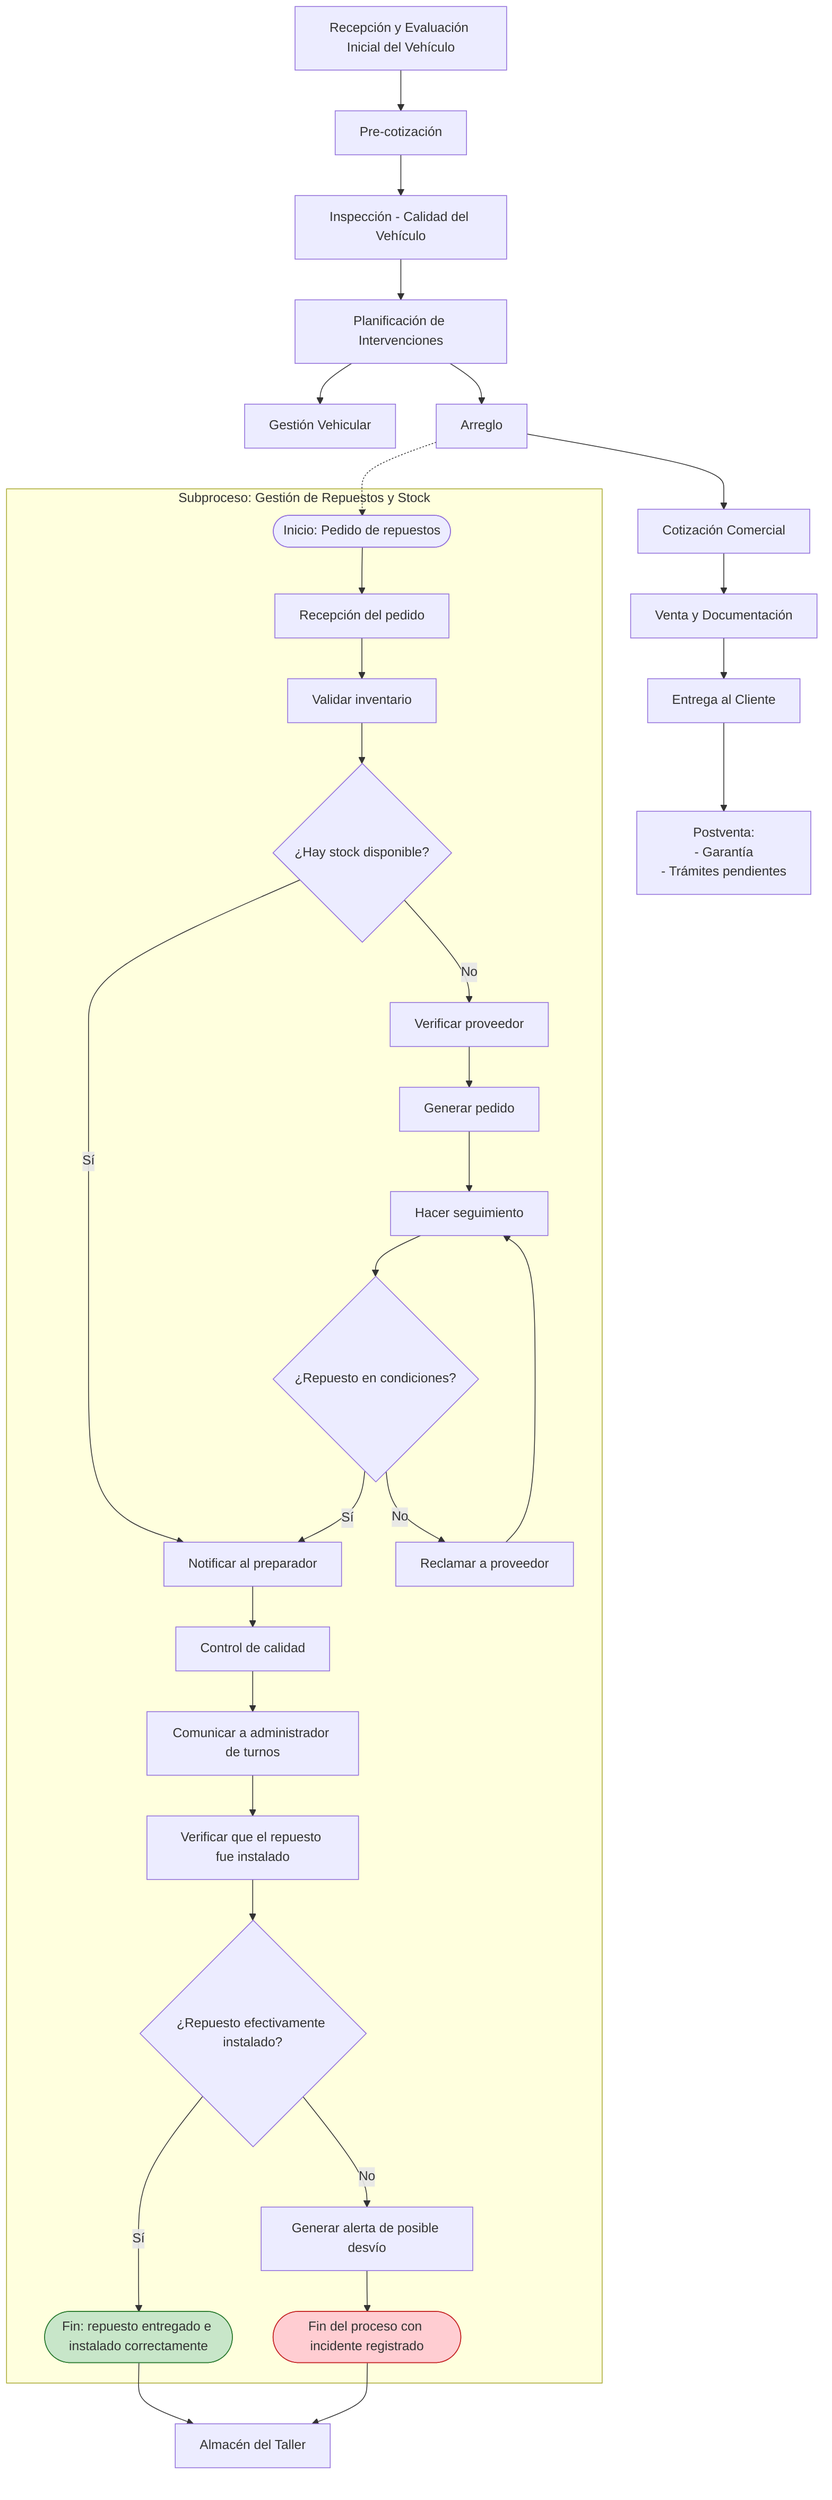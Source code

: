 flowchart TD
  %% Definición de estilos
  classDef fin_exito fill:#c8e6c9,stroke:#2e7d32;
  classDef fin_error fill:#ffcdd2,stroke:#c62828;

  %% Mapa de procesos central
  REC["Recepción y Evaluación Inicial del Vehículo"]
  PRE["Pre-cotización"]
  CAL1["Inspección - Calidad del Vehículo"]
  PLAN["Planificación de Intervenciones"]
  GEST["Gestión Vehicular"]
  TALLER["Arreglo"]
  COT["Cotización Comercial"]
  VTA["Venta y Documentación"]
  ENT["Entrega al Cliente"]
  POSV["Postventa:<br/>- Garantía<br/>- Trámites pendientes"]
  ALM["Almacén del Taller"]

  REC --> PRE --> CAL1 --> PLAN
  PLAN --> GEST
  PLAN --> TALLER
  TALLER --> COT --> VTA --> ENT --> POSV

  %% Subproceso: Gestión de Repuestos y Stock
  TALLER -.-> RREP_START

  subgraph RREP["Subproceso: Gestión de Repuestos y Stock"]
    RREP_START(["Inicio: Pedido de repuestos"])
    RREP_START --> recep["Recepción del pedido"]
    recep --> validaInv["Validar inventario"]
    validaInv --> hayStock{"¿Hay stock disponible?"}

    hayStock -- Sí --> notificaPrep["Notificar al preparador"]
    notificaPrep --> controlCalidad["Control de calidad"]
    controlCalidad --> comunicaTaller["Comunicar a administrador de turnos"]
    comunicaTaller --> verificacionUso["Verificar que el repuesto fue instalado"]
    verificacionUso --> fueInstalado{"¿Repuesto efectivamente instalado?"}

    fueInstalado -- No --> alertaRobo["Generar alerta de posible desvío"]
    alertaRobo --> finAlerta(["Fin del proceso con incidente registrado"])
    class finAlerta fin_error

    fueInstalado -- Sí --> fin(["Fin: repuesto entregado e instalado correctamente"])
    class fin fin_exito

    hayStock -- No --> verificaProv["Verificar proveedor"]
    verificaProv --> pedido["Generar pedido"]
    pedido --> seguimiento["Hacer seguimiento"]
    seguimiento --> recibido{"¿Repuesto en condiciones?"}

    recibido -- No --> reclamo["Reclamar a proveedor"]
    reclamo --> seguimiento

    recibido -- Sí --> notificaPrep
  end

  %% Conexión del subproceso al flujo central
  fin --> ALM
  finAlerta --> ALM